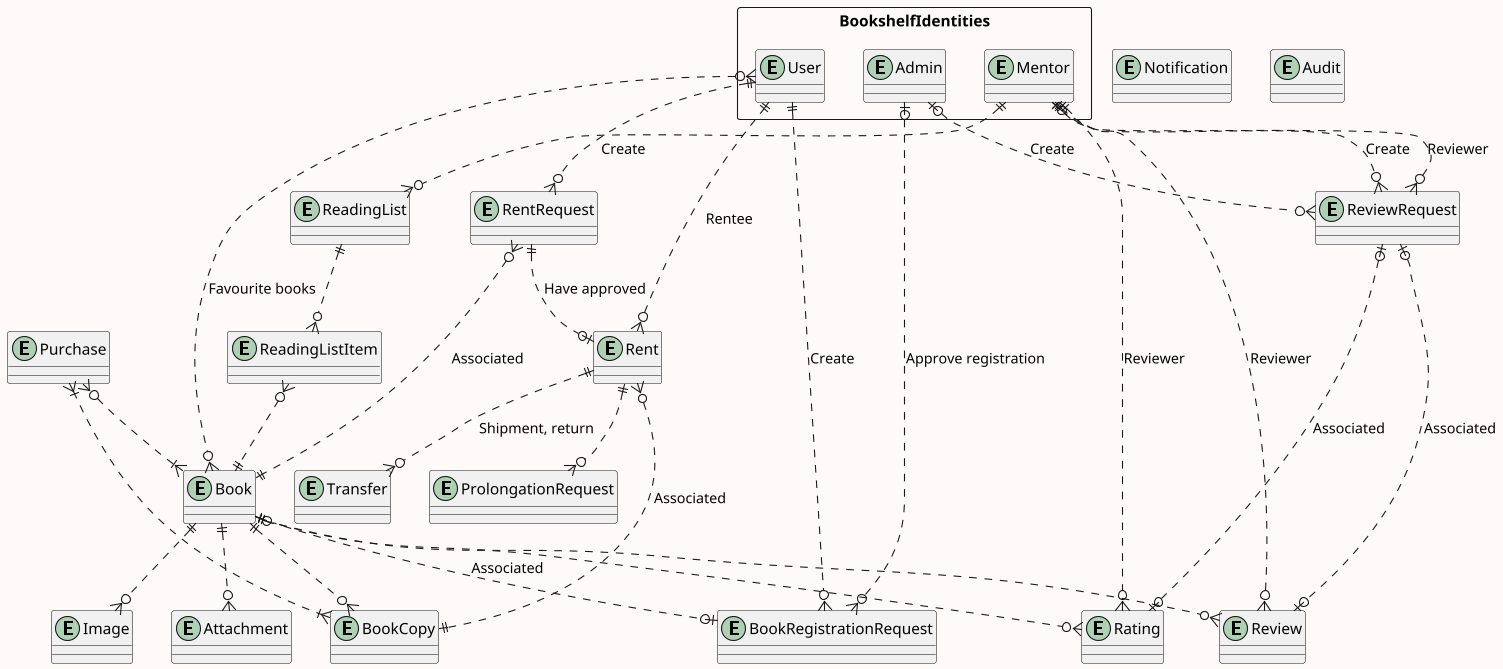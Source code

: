 ```plantuml
@startuml
scale 1.1
skinparam backgroundColor Snow

package BookshelfIdentities <<Rectangle>> {
    entity User {
    }

    entity Admin {
    }

    entity Mentor {
    }
}

entity Book {
}

entity Image {
}

entity Attachment {
}

entity BookRegistrationRequest {
}

entity ReadingList {
}

entity ReadingListItem {
}

entity RentRequest {
}

entity Purchase {
}

entity BookCopy {
}

entity Rent {
}

entity ProlongationRequest {
}

entity Transfer {
}

entity ReviewRequest {
}

entity Rating {
}

entity Review {
}

entity Notification {
}

entity Audit {
}

User ||..o{ BookRegistrationRequest: Create
Book |o..o| BookRegistrationRequest: Associated
Admin |o..o{ BookRegistrationRequest: Approve registration

User }o..o{ Book: Favourite books

Book ||..o{ Image
Book ||..o{ Attachment
Book ||..o{ BookCopy

Purchase }o..|{ Book
Purchase }|..|{ BookCopy


User ||..o{ RentRequest: Create
RentRequest }o..|| Book: Associated
RentRequest ||..o| Rent: Have approved
Rent }o..|| BookCopy: Associated
Rent ||..o{ Transfer: Shipment, return
Rent }o..|| User: Rentee
Rent ||..o{ ProlongationRequest 

Mentor ||..o{ ReadingList
ReadingList ||..o{ ReadingListItem
ReadingListItem }o..|| Book

Admin |o..o{ ReviewRequest: Create
Mentor |o..o{ ReviewRequest: Create
ReviewRequest }o..|| Mentor: Reviewer
ReviewRequest |o..o| Rating: Associated
ReviewRequest |o..o| Review: Associated
Book ||..o{ Rating
Book ||..o{ Review
Mentor ||..o{ Rating: Reviewer
Mentor ||..o{ Review: Reviewer

@enduml
```